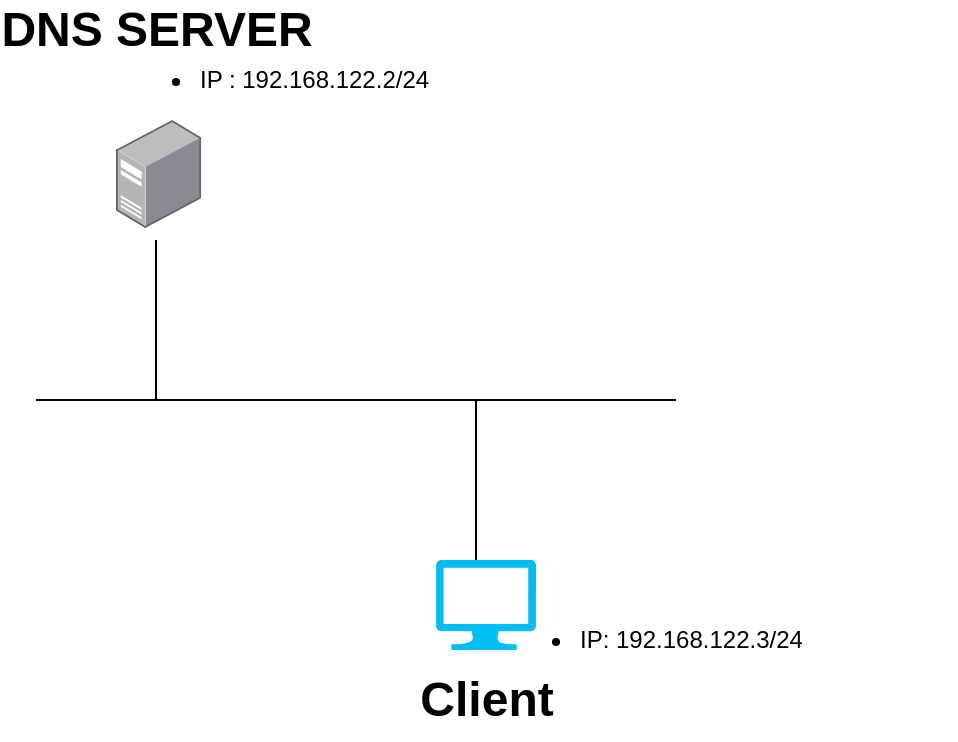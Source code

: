 <mxfile version="14.8.4" type="github">
  <diagram id="jj6a5GREWnMmPAgLRQ6X" name="Page-1">
    <mxGraphModel dx="1374" dy="774" grid="1" gridSize="10" guides="1" tooltips="1" connect="1" arrows="1" fold="1" page="1" pageScale="1" pageWidth="827" pageHeight="1169" math="0" shadow="0">
      <root>
        <mxCell id="0" />
        <mxCell id="1" parent="0" />
        <mxCell id="3IXZmOgre2Sv1acujNAr-1" value="" style="endArrow=none;html=1;" edge="1" parent="1">
          <mxGeometry width="50" height="50" relative="1" as="geometry">
            <mxPoint x="220" y="360" as="sourcePoint" />
            <mxPoint x="540" y="360" as="targetPoint" />
          </mxGeometry>
        </mxCell>
        <mxCell id="3IXZmOgre2Sv1acujNAr-2" value="" style="endArrow=none;html=1;" edge="1" parent="1">
          <mxGeometry width="50" height="50" relative="1" as="geometry">
            <mxPoint x="440" y="440" as="sourcePoint" />
            <mxPoint x="440" y="360" as="targetPoint" />
          </mxGeometry>
        </mxCell>
        <mxCell id="3IXZmOgre2Sv1acujNAr-3" value="" style="endArrow=none;html=1;" edge="1" parent="1">
          <mxGeometry width="50" height="50" relative="1" as="geometry">
            <mxPoint x="280" y="360" as="sourcePoint" />
            <mxPoint x="280" y="280" as="targetPoint" />
          </mxGeometry>
        </mxCell>
        <mxCell id="3IXZmOgre2Sv1acujNAr-4" value="" style="verticalLabelPosition=bottom;html=1;verticalAlign=top;align=center;strokeColor=none;fillColor=#00BEF2;shape=mxgraph.azure.computer;pointerEvents=1;" vertex="1" parent="1">
          <mxGeometry x="420" y="440" width="50" height="45" as="geometry" />
        </mxCell>
        <mxCell id="3IXZmOgre2Sv1acujNAr-5" value="" style="points=[];aspect=fixed;html=1;align=center;shadow=0;dashed=0;image;image=img/lib/allied_telesis/computer_and_terminals/Server_Desktop.svg;" vertex="1" parent="1">
          <mxGeometry x="260" y="220" width="42.6" height="54" as="geometry" />
        </mxCell>
        <mxCell id="3IXZmOgre2Sv1acujNAr-6" value="DNS SERVER" style="text;strokeColor=none;fillColor=none;html=1;fontSize=24;fontStyle=1;verticalAlign=middle;align=center;" vertex="1" parent="1">
          <mxGeometry x="270" y="170" width="20" height="10" as="geometry" />
        </mxCell>
        <mxCell id="3IXZmOgre2Sv1acujNAr-7" value="Client" style="text;strokeColor=none;fillColor=none;html=1;fontSize=24;fontStyle=1;verticalAlign=middle;align=center;" vertex="1" parent="1">
          <mxGeometry x="395" y="490" width="100" height="40" as="geometry" />
        </mxCell>
        <mxCell id="3IXZmOgre2Sv1acujNAr-8" value="&lt;ul&gt;&lt;li&gt;IP : 192.168.122.2/24&lt;/li&gt;&lt;/ul&gt;" style="text;strokeColor=none;fillColor=none;html=1;whiteSpace=wrap;verticalAlign=middle;overflow=hidden;" vertex="1" parent="1">
          <mxGeometry x="260" y="160" width="190" height="80" as="geometry" />
        </mxCell>
        <mxCell id="3IXZmOgre2Sv1acujNAr-9" value="&lt;ul&gt;&lt;li&gt;IP: 192.168.122.3/24&lt;/li&gt;&lt;/ul&gt;" style="text;strokeColor=none;fillColor=none;html=1;whiteSpace=wrap;verticalAlign=middle;overflow=hidden;" vertex="1" parent="1">
          <mxGeometry x="450" y="440" width="230" height="80" as="geometry" />
        </mxCell>
      </root>
    </mxGraphModel>
  </diagram>
</mxfile>
